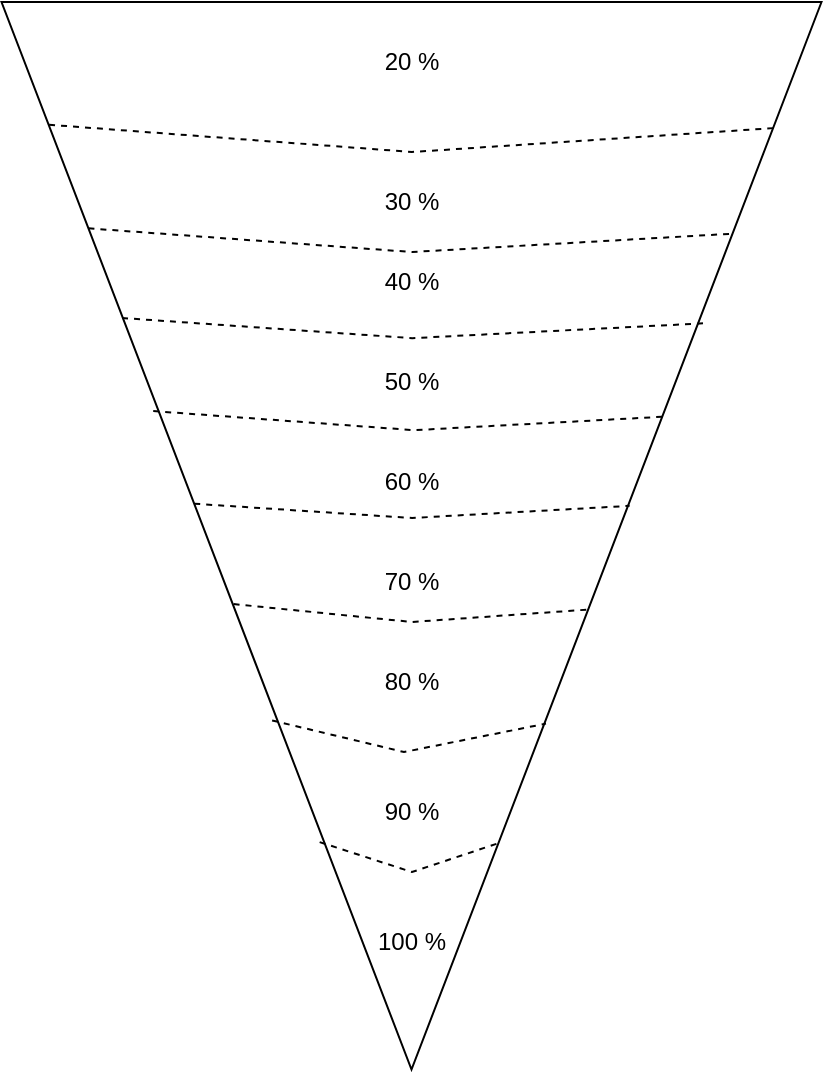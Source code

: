 <mxfile version="20.8.1" type="github"><diagram id="FKbZ4pUcJLhqBmUT38od" name="Página-1"><mxGraphModel dx="995" dy="627" grid="1" gridSize="10" guides="1" tooltips="1" connect="1" arrows="1" fold="1" page="1" pageScale="1" pageWidth="827" pageHeight="1169" math="0" shadow="0"><root><mxCell id="0"/><mxCell id="1" parent="0"/><mxCell id="BmlAgcdd3eM29pVQZzMR-1" value="" style="triangle;whiteSpace=wrap;html=1;rotation=90;" parent="1" vertex="1"><mxGeometry x="146.88" y="226.88" width="533.75" height="410" as="geometry"/></mxCell><mxCell id="BmlAgcdd3eM29pVQZzMR-2" value="" style="endArrow=none;dashed=1;html=1;rounded=0;entryX=0.118;entryY=0.056;entryDx=0;entryDy=0;entryPerimeter=0;exitX=0.115;exitY=0.942;exitDx=0;exitDy=0;exitPerimeter=0;" parent="1" source="BmlAgcdd3eM29pVQZzMR-1" target="BmlAgcdd3eM29pVQZzMR-1" edge="1"><mxGeometry x="0.039" y="10" width="50" height="50" relative="1" as="geometry"><mxPoint x="253.75" y="240" as="sourcePoint"/><mxPoint x="573.75" y="240" as="targetPoint"/><Array as="points"><mxPoint x="414" y="240"/></Array><mxPoint as="offset"/></mxGeometry></mxCell><mxCell id="BmlAgcdd3eM29pVQZzMR-4" value="20 %" style="text;html=1;strokeColor=none;fillColor=none;align=center;verticalAlign=middle;whiteSpace=wrap;rounded=0;" parent="1" vertex="1"><mxGeometry x="384" y="180" width="60" height="30" as="geometry"/></mxCell><mxCell id="BmlAgcdd3eM29pVQZzMR-7" value="30 %" style="text;html=1;strokeColor=none;fillColor=none;align=center;verticalAlign=middle;whiteSpace=wrap;rounded=0;" parent="1" vertex="1"><mxGeometry x="384" y="250" width="60" height="30" as="geometry"/></mxCell><mxCell id="BmlAgcdd3eM29pVQZzMR-9" value="40 %" style="text;html=1;strokeColor=none;fillColor=none;align=center;verticalAlign=middle;whiteSpace=wrap;rounded=0;" parent="1" vertex="1"><mxGeometry x="384" y="290" width="60" height="30" as="geometry"/></mxCell><mxCell id="BmlAgcdd3eM29pVQZzMR-12" value="50 %" style="text;html=1;strokeColor=none;fillColor=none;align=center;verticalAlign=middle;whiteSpace=wrap;rounded=0;" parent="1" vertex="1"><mxGeometry x="384" y="340" width="60" height="30" as="geometry"/></mxCell><mxCell id="BmlAgcdd3eM29pVQZzMR-13" value="60 %" style="text;html=1;strokeColor=none;fillColor=none;align=center;verticalAlign=middle;whiteSpace=wrap;rounded=0;" parent="1" vertex="1"><mxGeometry x="384" y="390" width="60" height="30" as="geometry"/></mxCell><mxCell id="BmlAgcdd3eM29pVQZzMR-14" value="70 %" style="text;html=1;strokeColor=none;fillColor=none;align=center;verticalAlign=middle;whiteSpace=wrap;rounded=0;" parent="1" vertex="1"><mxGeometry x="384" y="440" width="60" height="30" as="geometry"/></mxCell><mxCell id="BmlAgcdd3eM29pVQZzMR-15" value="80 %" style="text;html=1;strokeColor=none;fillColor=none;align=center;verticalAlign=middle;whiteSpace=wrap;rounded=0;" parent="1" vertex="1"><mxGeometry x="384" y="490" width="60" height="30" as="geometry"/></mxCell><mxCell id="BmlAgcdd3eM29pVQZzMR-16" value="90 %" style="text;html=1;strokeColor=none;fillColor=none;align=center;verticalAlign=middle;whiteSpace=wrap;rounded=0;" parent="1" vertex="1"><mxGeometry x="384" y="554.5" width="60" height="30" as="geometry"/></mxCell><mxCell id="BmlAgcdd3eM29pVQZzMR-17" value="100 %" style="text;html=1;strokeColor=none;fillColor=none;align=center;verticalAlign=middle;whiteSpace=wrap;rounded=0;" parent="1" vertex="1"><mxGeometry x="384" y="620" width="60" height="30" as="geometry"/></mxCell><mxCell id="BmlAgcdd3eM29pVQZzMR-18" value="" style="endArrow=none;dashed=1;html=1;rounded=0;exitX=0.212;exitY=0.894;exitDx=0;exitDy=0;exitPerimeter=0;entryX=0.217;entryY=0.108;entryDx=0;entryDy=0;entryPerimeter=0;" parent="1" edge="1" target="BmlAgcdd3eM29pVQZzMR-1" source="BmlAgcdd3eM29pVQZzMR-1"><mxGeometry x="0.039" y="10" width="50" height="50" relative="1" as="geometry"><mxPoint x="228.995" y="276.92" as="sourcePoint"/><mxPoint x="580" y="280" as="targetPoint"/><Array as="points"><mxPoint x="414.15" y="290"/></Array><mxPoint as="offset"/></mxGeometry></mxCell><mxCell id="BmlAgcdd3eM29pVQZzMR-19" value="" style="endArrow=none;dashed=1;html=1;rounded=0;entryX=0.301;entryY=0.144;entryDx=0;entryDy=0;entryPerimeter=0;exitX=0.296;exitY=0.853;exitDx=0;exitDy=0;exitPerimeter=0;" parent="1" edge="1" target="BmlAgcdd3eM29pVQZzMR-1" source="BmlAgcdd3eM29pVQZzMR-1"><mxGeometry x="0.039" y="10" width="50" height="50" relative="1" as="geometry"><mxPoint x="228.995" y="320.0" as="sourcePoint"/><mxPoint x="597.175" y="322.135" as="targetPoint"/><Array as="points"><mxPoint x="414.15" y="333.08"/></Array><mxPoint as="offset"/></mxGeometry></mxCell><mxCell id="BmlAgcdd3eM29pVQZzMR-20" value="" style="endArrow=none;dashed=1;html=1;rounded=0;entryX=0.377;entryY=0.187;entryDx=0;entryDy=0;entryPerimeter=0;exitX=0.372;exitY=0.815;exitDx=0;exitDy=0;exitPerimeter=0;" parent="1" edge="1"><mxGeometry x="0.039" y="10" width="50" height="50" relative="1" as="geometry"><mxPoint x="284.605" y="369.56" as="sourcePoint"/><mxPoint x="542.085" y="372.229" as="targetPoint"/><Array as="points"><mxPoint x="415.06" y="379.08"/></Array><mxPoint as="offset"/></mxGeometry></mxCell><mxCell id="BmlAgcdd3eM29pVQZzMR-21" value="" style="endArrow=none;dashed=1;html=1;rounded=0;entryX=0.472;entryY=0.234;entryDx=0;entryDy=0;entryPerimeter=0;exitX=0.47;exitY=0.765;exitDx=0;exitDy=0;exitPerimeter=0;" parent="1" edge="1" target="BmlAgcdd3eM29pVQZzMR-1" source="BmlAgcdd3eM29pVQZzMR-1"><mxGeometry x="0.039" y="10" width="50" height="50" relative="1" as="geometry"><mxPoint x="229.905" y="410" as="sourcePoint"/><mxPoint x="598.085" y="412.135" as="targetPoint"/><Array as="points"><mxPoint x="414" y="423"/></Array><mxPoint as="offset"/></mxGeometry></mxCell><mxCell id="BmlAgcdd3eM29pVQZzMR-22" value="" style="endArrow=none;dashed=1;html=1;rounded=0;entryX=0.569;entryY=0.282;entryDx=0;entryDy=0;entryPerimeter=0;exitX=0.564;exitY=0.717;exitDx=0;exitDy=0;exitPerimeter=0;" parent="1" source="BmlAgcdd3eM29pVQZzMR-1" target="BmlAgcdd3eM29pVQZzMR-1" edge="1"><mxGeometry x="0.039" y="10" width="50" height="50" relative="1" as="geometry"><mxPoint x="328.475" y="467.114" as="sourcePoint"/><mxPoint x="497.395" y="469.783" as="targetPoint"/><Array as="points"><mxPoint x="414" y="475"/></Array><mxPoint as="offset"/></mxGeometry></mxCell><mxCell id="BmlAgcdd3eM29pVQZzMR-23" value="" style="endArrow=none;dashed=1;html=1;rounded=0;entryX=0.676;entryY=0.336;entryDx=0;entryDy=0;entryPerimeter=0;exitX=0.673;exitY=0.67;exitDx=0;exitDy=0;exitPerimeter=0;" parent="1" source="BmlAgcdd3eM29pVQZzMR-1" target="BmlAgcdd3eM29pVQZzMR-1" edge="1"><mxGeometry x="0.039" y="10" width="50" height="50" relative="1" as="geometry"><mxPoint x="239.995" y="520" as="sourcePoint"/><mxPoint x="608.175" y="522.135" as="targetPoint"/><Array as="points"><mxPoint x="410" y="540"/></Array><mxPoint as="offset"/></mxGeometry></mxCell><mxCell id="BmlAgcdd3eM29pVQZzMR-24" value="" style="endArrow=none;dashed=1;html=1;rounded=0;entryX=0.788;entryY=0.394;entryDx=0;entryDy=0;entryPerimeter=0;exitX=0.787;exitY=0.612;exitDx=0;exitDy=0;exitPerimeter=0;" parent="1" source="BmlAgcdd3eM29pVQZzMR-1" target="BmlAgcdd3eM29pVQZzMR-1" edge="1"><mxGeometry x="0.039" y="10" width="50" height="50" relative="1" as="geometry"><mxPoint x="230.995" y="578" as="sourcePoint"/><mxPoint x="599.175" y="580.135" as="targetPoint"/><Array as="points"><mxPoint x="414" y="600"/></Array><mxPoint as="offset"/></mxGeometry></mxCell></root></mxGraphModel></diagram></mxfile>